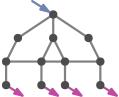 <?xml version="1.0"?>
<!DOCTYPE ipe SYSTEM "ipe.dtd">
<ipe version="70206" creator="Ipe 7.2.11">
<info created="D:20150826150040" modified="D:20190815213642" title="MTSF Complexity Graph Structure " author="Franziska Wegner" subject="Two-Level Tree"/>
<preamble>\usepackage[T1]{fontenc}
\usepackage{lmodern}
\usepackage{mathpazo} %ppl

%tiny 6 vangle

\usepackage{amsmath,amssymb}
\usepackage{xspace}
 
% Vertices
\newcommand{\vertices}{\ensuremath{V}}
\newcommand{\generators}{\ensuremath{V_G}}
\newcommand{\consumers}{\ensuremath{V_C}}
\newcommand{\vertex}{\ensuremath{v}}
\newcommand{\vertexa}{\ensuremath{u}}
\newcommand{\vertexb}{\ensuremath{v}}
\newcommand{\vertexc}{\ensuremath{w}}</preamble>
<ipestyle name="basic">
<symbol name="arrow/arc(spx)">
<path stroke="sym-stroke" fill="sym-stroke" pen="sym-pen">
0 0 m
-1 0.333 l
-1 -0.333 l
h
</path>
</symbol>
<symbol name="arrow/farc(spx)">
<path stroke="sym-stroke" fill="white" pen="sym-pen">
0 0 m
-1 0.333 l
-1 -0.333 l
h
</path>
</symbol>
<symbol name="arrow/ptarc(spx)">
<path stroke="sym-stroke" fill="sym-stroke" pen="sym-pen">
0 0 m
-1 0.333 l
-0.8 0 l
-1 -0.333 l
h
</path>
</symbol>
<symbol name="arrow/fptarc(spx)">
<path stroke="sym-stroke" fill="white" pen="sym-pen">
0 0 m
-1 0.333 l
-0.8 0 l
-1 -0.333 l
h
</path>
</symbol>
<symbol name="mark/circle(sx)" transformations="translations">
<path fill="sym-stroke">
0.6 0 0 0.6 0 0 e
0.4 0 0 0.4 0 0 e
</path>
</symbol>
<symbol name="mark/disk(sx)" transformations="translations">
<path fill="sym-stroke">
0.6 0 0 0.6 0 0 e
</path>
</symbol>
<symbol name="mark/fdisk(sfx)" transformations="translations">
<group>
<path fill="sym-fill">
0.5 0 0 0.5 0 0 e
</path>
<path fill="sym-stroke" fillrule="eofill">
0.6 0 0 0.6 0 0 e
0.4 0 0 0.4 0 0 e
</path>
</group>
</symbol>
<symbol name="mark/box(sx)" transformations="translations">
<path fill="sym-stroke" fillrule="eofill">
-0.6 -0.6 m
0.6 -0.6 l
0.6 0.6 l
-0.6 0.6 l
h
-0.4 -0.4 m
0.4 -0.4 l
0.4 0.4 l
-0.4 0.4 l
h
</path>
</symbol>
<symbol name="mark/square(sx)" transformations="translations">
<path fill="sym-stroke">
-0.6 -0.6 m
0.6 -0.6 l
0.6 0.6 l
-0.6 0.6 l
h
</path>
</symbol>
<symbol name="mark/fsquare(sfx)" transformations="translations">
<group>
<path fill="sym-fill">
-0.5 -0.5 m
0.5 -0.5 l
0.5 0.5 l
-0.5 0.5 l
h
</path>
<path fill="sym-stroke" fillrule="eofill">
-0.6 -0.6 m
0.6 -0.6 l
0.6 0.6 l
-0.6 0.6 l
h
-0.4 -0.4 m
0.4 -0.4 l
0.4 0.4 l
-0.4 0.4 l
h
</path>
</group>
</symbol>
<symbol name="mark/cross(sx)" transformations="translations">
<group>
<path fill="sym-stroke">
-0.43 -0.57 m
0.57 0.43 l
0.43 0.57 l
-0.57 -0.43 l
h
</path>
<path fill="sym-stroke">
-0.43 0.57 m
0.57 -0.43 l
0.43 -0.57 l
-0.57 0.43 l
h
</path>
</group>
</symbol>
<symbol name="arrow/fnormal(spx)">
<path stroke="sym-stroke" fill="white" pen="sym-pen">
0 0 m
-1 0.333 l
-1 -0.333 l
h
</path>
</symbol>
<symbol name="arrow/pointed(spx)">
<path stroke="sym-stroke" fill="sym-stroke" pen="sym-pen">
0 0 m
-1 0.333 l
-0.8 0 l
-1 -0.333 l
h
</path>
</symbol>
<symbol name="arrow/fpointed(spx)">
<path stroke="sym-stroke" fill="white" pen="sym-pen">
0 0 m
-1 0.333 l
-0.8 0 l
-1 -0.333 l
h
</path>
</symbol>
<symbol name="arrow/linear(spx)">
<path stroke="sym-stroke" pen="sym-pen">
-1 0.333 m
0 0 l
-1 -0.333 l
</path>
</symbol>
<symbol name="arrow/fdouble(spx)">
<path stroke="sym-stroke" fill="white" pen="sym-pen">
0 0 m
-1 0.333 l
-1 -0.333 l
h
-1 0 m
-2 0.333 l
-2 -0.333 l
h
</path>
</symbol>
<symbol name="arrow/double(spx)">
<path stroke="sym-stroke" fill="sym-stroke" pen="sym-pen">
0 0 m
-1 0.333 l
-1 -0.333 l
h
-1 0 m
-2 0.333 l
-2 -0.333 l
h
</path>
</symbol>
<pen name="heavier" value="0.8"/>
<pen name="fat" value="1.2"/>
<pen name="ultrafat" value="2"/>
<symbolsize name="large" value="5"/>
<symbolsize name="small" value="2"/>
<symbolsize name="tiny" value="1.1"/>
<arrowsize name="large" value="10"/>
<arrowsize name="small" value="5"/>
<arrowsize name="tiny" value="3"/>
<color name="red" value="1 0 0"/>
<color name="green" value="0 1 0"/>
<color name="blue" value="0 0 1"/>
<color name="yellow" value="1 1 0"/>
<color name="orange" value="1 0.647 0"/>
<color name="gold" value="1 0.843 0"/>
<color name="purple" value="0.627 0.125 0.941"/>
<color name="gray" value="0.745"/>
<color name="brown" value="0.647 0.165 0.165"/>
<color name="navy" value="0 0 0.502"/>
<color name="pink" value="1 0.753 0.796"/>
<color name="seagreen" value="0.18 0.545 0.341"/>
<color name="turquoise" value="0.251 0.878 0.816"/>
<color name="violet" value="0.933 0.51 0.933"/>
<color name="darkblue" value="0 0 0.545"/>
<color name="darkcyan" value="0 0.545 0.545"/>
<color name="darkgray" value="0.663"/>
<color name="darkgreen" value="0 0.392 0"/>
<color name="darkmagenta" value="0.545 0 0.545"/>
<color name="darkorange" value="1 0.549 0"/>
<color name="darkred" value="0.545 0 0"/>
<color name="lightblue" value="0.678 0.847 0.902"/>
<color name="lightcyan" value="0.878 1 1"/>
<color name="lightgray" value="0.827"/>
<color name="lightgreen" value="0.565 0.933 0.565"/>
<color name="lightyellow" value="1 1 0.878"/>
<dashstyle name="dashed" value="[4] 0"/>
<dashstyle name="dotted" value="[1 3] 0"/>
<dashstyle name="dash dotted" value="[4 2 1 2] 0"/>
<dashstyle name="dash dot dotted" value="[4 2 1 2 1 2] 0"/>
<dashstyle name="dense dashed" value="[2 1] 0"/>
<textsize name="large" value="\large"/>
<textsize name="Large" value="\Large"/>
<textsize name="LARGE" value="\LARGE"/>
<textsize name="huge" value="\huge"/>
<textsize name="Huge" value="\Huge"/>
<textsize name="small" value="\small"/>
<textsize name="footnote" value="\footnotesize"/>
<textsize name="tiny" value="\tiny"/>
<textstyle name="center" begin="\begin{center}" end="\end{center}"/>
<textstyle name="itemize" begin="\begin{itemize}" end="\end{itemize}"/>
<textstyle name="item" begin="\begin{itemize}\item{}" end="\end{itemize}"/>
<gridsize name="4 pts" value="4"/>
<gridsize name="8 pts (~3 mm)" value="8"/>
<gridsize name="16 pts (~6 mm)" value="16"/>
<gridsize name="32 pts (~12 mm)" value="32"/>
<gridsize name="10 pts (~3.5 mm)" value="10"/>
<gridsize name="20 pts (~7 mm)" value="20"/>
<gridsize name="14 pts (~5 mm)" value="14"/>
<gridsize name="28 pts (~10 mm)" value="28"/>
<gridsize name="56 pts (~20 mm)" value="56"/>
<anglesize name="90 deg" value="90"/>
<anglesize name="60 deg" value="60"/>
<anglesize name="45 deg" value="45"/>
<anglesize name="30 deg" value="30"/>
<anglesize name="22.5 deg" value="22.5"/>
<tiling name="falling" angle="-60" step="4" width="1"/>
<tiling name="rising" angle="30" step="4" width="1"/>
</ipestyle>
<ipestyle name="KIT-colors">
<color name="KITgreen" value="0 0.588 0.509"/>
<color name="KITgreen70" value="0.3 0.711 0.656"/>
<color name="KITgreen50" value="0.5 0.794 0.754"/>
<color name="KITgreen30" value="0.7 0.876 0.852"/>
<color name="KITgreen15" value="0.85 0.938 0.926"/>
<color name="KITblue" value="0.274 0.392 0.666"/>
<color name="KITblue70" value="0.492 0.574 0.766"/>
<color name="KITblue50" value="0.637 0.696 0.833"/>
<color name="KITblue30" value="0.782 0.817 0.9"/>
<color name="KITblue15" value="0.891 0.908 0.95"/>
<color name="KITblack" value="0"/>
<color name="KITblack70" value="0.3"/>
<color name="KITblack50" value="0.5"/>
<color name="KITblack30" value="0.7"/>
<color name="KITblack15" value="0.85"/>
<color name="KITpalegreen" value="0.509 0.745 0.235"/>
<color name="KITpalegreen70" value="0.656 0.821 0.464"/>
<color name="KITpalegreen50" value="0.754 0.872 0.617"/>
<color name="KITpalegreen30" value="0.852 0.923 0.77"/>
<color name="KITpalegreen15" value="0.926 0.961 0.885"/>
<color name="KITyellow" value="0.98 0.901 0.078"/>
<color name="KITyellow70" value="0.986 0.931 0.354"/>
<color name="KITyellow50" value="0.99 0.95 0.539"/>
<color name="KITyellow30" value="0.994 0.97 0.723"/>
<color name="KITyellow15" value="0.997 0.985 0.861"/>
<color name="KITorange" value="0.862 0.627 0.117"/>
<color name="KITorange70" value="0.903 0.739 0.382"/>
<color name="KITorange50" value="0.931 0.813 0.558"/>
<color name="KITorange30" value="0.958 0.888 0.735"/>
<color name="KITorange15" value="0.979 0.944 0.867"/>
<color name="KITbrown" value="0.627 0.509 0.196"/>
<color name="KITbrown70" value="0.739 0.656 0.437"/>
<color name="KITbrown50" value="0.813 0.754 0.598"/>
<color name="KITbrown30" value="0.888 0.852 0.758"/>
<color name="KITbrown15" value="0.944 0.926 0.879"/>
<color name="KITred" value="0.627 0.117 0.156"/>
<color name="KITred70" value="0.739 0.382 0.409"/>
<color name="KITred50" value="0.813 0.558 0.578"/>
<color name="KITred30" value="0.888 0.735 0.747"/>
<color name="KITred15" value="0.944 0.867 0.873"/>
<color name="KITlilac" value="0.627 0 0.47"/>
<color name="KITlilac70" value="0.739 0.3 0.629"/>
<color name="KITlilac50" value="0.813 0.5 0.735"/>
<color name="KITlilac30" value="0.888 0.7 0.841"/>
<color name="KITlilac15" value="0.944 0.85 0.92"/>
<color name="KITcyanblue" value="0.313 0.666 0.901"/>
<color name="KITcyanblue70" value="0.519 0.766 0.931"/>
<color name="KITcyanblue50" value="0.656 0.833 0.95"/>
<color name="KITcyanblue30" value="0.794 0.9 0.97"/>
<color name="KITcyanblue15" value="0.897 0.95 0.985"/>
<color name="KITseablue" value="0.196 0.313 0.549"/>
<color name="KITseablue70" value="0.437 0.519 0.684"/>
<color name="KITseablue50" value="0.598 0.656 0.774"/>
<color name="KITseablue30" value="0.758 0.794 0.864"/>
<color name="KITseablue15" value="0.879 0.897 0.932"/>
</ipestyle>
<ipestyle name="Table-Figures-Size">
<preamble>
\makeatletter
\leftmargini 1.5em
\leftmargin \leftmargini
\leftmarginii  1.2em
\leftmarginiii 1em
\def\@listI{\leftmargin\leftmargini
            \parsep \z@
	    \partopsep 3pt
	    \topsep \z@
            \itemsep \z@}
\@listI
\def\@listii {\leftmargin\leftmarginii
              \labelwidth\leftmarginii
              \advance\labelwidth-\labelsep
              \topsep    \z@
              \parsep    \z@
              \itemsep   \parsep}
\def\@listiii{\leftmargin\leftmarginiii
              \labelwidth\leftmarginiii
              \advance\labelwidth-\labelsep
              \topsep    \z@
              \parsep    \z@
              \partopsep \z@
              \itemsep   \topsep}
\makeatother
</preamble>
<layout paper="50 35" origin="0 0" frame="50 35" skip="64" crop="no"/>
<tiling name="falling" angle="-60" step="12" width="3"/>
<tiling name="rising" angle="30" step="12" width="3"/>
</ipestyle>
<ipestyle name="diss_basics">
<dashstyle name="dense dashed" value="[8 3] 0"/>
<dashstyle name="medium dotted" value="[1 1.5] 0"/>
<dashstyle name="long dashed" value="[12] 0"/>
<dashstyle name="long dash dotted" value="[12 6 1 6] 0"/>
<dashstyle name="dense dotted" value="[0.5 0.5] 0"/>
<gridsize name="3 pts" value="3"/>
<gridsize name="2 pts" value="2"/>
<gridsize name="1 pts" value="1"/>
<opacity name="10 percent" value="0.1"/>
<opacity name="20 percent" value="0.2"/>
<opacity name="30 percent" value="0.3"/>
<opacity name="40 percent" value="0.4"/>
<opacity name="50 percent" value="0.5"/>
<opacity name="60 percent" value="0.6"/>
<opacity name="70 percent" value="0.7"/>
<opacity name="80 percent" value="0.8"/>
<opacity name="90 percent" value="0.9"/>
</ipestyle>
<page>
<layer name="alpha"/>
<view layers="alpha" active="alpha"/>
<path layer="alpha" matrix="0.265011 0 0 0.265011 -55.8188 -8.42643" stroke="KITblack50" pen="heavier">
240 80 m
288 80 l
320 80 l
368 80 l
</path>
<path matrix="0.265011 0 0 0.265011 -55.8188 -8.42643" stroke="KITblack50" pen="heavier">
240 80 m
256 112 l
</path>
<path matrix="0.265011 0 0 0.265011 -55.8188 -8.42643" stroke="KITblack50" pen="heavier">
256 112 m
304 144 l
</path>
<path matrix="0.265011 0 0 0.265011 -55.8188 -8.42643" stroke="KITblack50" pen="heavier">
304 144 m
304 112 l
</path>
<path matrix="0.265011 0 0 0.265011 -55.8188 -8.42643" stroke="KITblack50" pen="heavier">
304 112 m
288 80 l
</path>
<path matrix="0.265011 0 0 0.265011 -55.8188 -8.42643" stroke="KITblack50" pen="heavier">
304 112 m
320 80 l
</path>
<path matrix="0.265011 0 0 0.265011 -55.8188 -8.42643" stroke="KITblack50" pen="heavier">
352 112 m
368 80 l
</path>
<path matrix="0.265011 0 0 0.265011 -55.8188 -8.42643" stroke="KITblack50" pen="heavier">
352 112 m
304 144 l
</path>
<path matrix="0.265011 0 0 0.265011 -55.8188 -8.42643" stroke="KITblack50" pen="heavier">
368 80 m
368 48 l
</path>
<path matrix="0.265011 0 0 0.265011 -55.8188 -8.42643" stroke="KITblack50" pen="heavier">
320 48 m
320 80 l
</path>
<path matrix="0.265011 0 0 0.265011 -55.8188 -8.42643" stroke="KITblack50" pen="heavier">
288 48 m
288 80 l
</path>
<path matrix="0.265011 0 0 0.265011 -55.8188 -8.42643" stroke="KITblack50" pen="heavier">
240 48 m
240 80 l
</path>
<path matrix="0.453608 0 0 0.453608 -160.621 -101.54" stroke="KITseablue70" pen="heavier" cap="1" arrow="normal/tiny">
392 300 m
405.143 291.634 l
</path>
<path matrix="0.453608 0 0 0.453608 -170.031 -131.788" stroke="KITlilac70" pen="heavier" arrow="normal/tiny">
392 300 m
405.143 291.634 l
</path>
<path matrix="0.453608 0 0 0.453608 -157.31 -131.788" stroke="KITlilac70" pen="heavier" arrow="normal/tiny">
392 300 m
405.143 291.634 l
</path>
<path matrix="0.453608 0 0 0.453608 -148.83 -131.788" stroke="KITlilac70" pen="heavier" arrow="normal/tiny">
392 300 m
405.143 291.634 l
</path>
<path matrix="0.453608 0 0 0.453608 -136.109 -131.788" stroke="KITlilac70" pen="heavier" arrow="normal/tiny">
392 300 m
405.143 291.634 l
</path>
<use matrix="0.265011 0 0 0.265011 -64.2993 -55.0681" name="mark/disk(sx)" pos="288 288" size="2.5" stroke="KITblack70"/>
<use matrix="0.265011 0 0 0.265011 -51.5787 -55.0681" name="mark/disk(sx)" pos="288 288" size="2.5" stroke="KITblack70"/>
<use matrix="0.265011 0 0 0.265011 -38.8581 -55.0681" name="mark/disk(sx)" pos="288 288" size="2.5" stroke="KITblack70"/>
<use matrix="0.265011 0 0 0.265011 -68.5391 -63.5485" name="mark/disk(sx)" pos="288 288" size="2.5" stroke="KITblack70"/>
<use matrix="0.265011 0 0 0.265011 -55.8182 -63.5485" name="mark/disk(sx)" pos="288 288" size="2.5" stroke="KITblack70"/>
<use matrix="0.265011 0 0 0.265011 -47.3385 -63.5485" name="mark/disk(sx)" pos="288 288" size="2.5" stroke="KITblack70"/>
<use matrix="0.265011 0 0 0.265011 -34.6178 -63.5485" name="mark/disk(sx)" pos="288 288" size="2.5" stroke="KITblack70"/>
<use matrix="0.265011 0 0 0.265011 -34.6178 -72.0289" name="mark/disk(sx)" pos="288 288" size="2.5" stroke="KITblack70"/>
<use matrix="0.265011 0 0 0.265011 -47.3385 -72.0289" name="mark/disk(sx)" pos="288 288" size="2.5" stroke="KITblack70"/>
<use matrix="0.265011 0 0 0.265011 -55.8182 -72.0289" name="mark/disk(sx)" pos="288 288" size="2.5" stroke="KITblack70"/>
<use matrix="0.265011 0 0 0.265011 -68.5391 -72.0289" name="mark/disk(sx)" pos="288 288" size="2.5" stroke="KITblack70"/>
<use matrix="0.265011 0 0 0.265011 -51.5787 -46.5877" name="mark/disk(sx)" pos="288 288" size="2.5" stroke="KITblack70"/>
</page>
</ipe>
